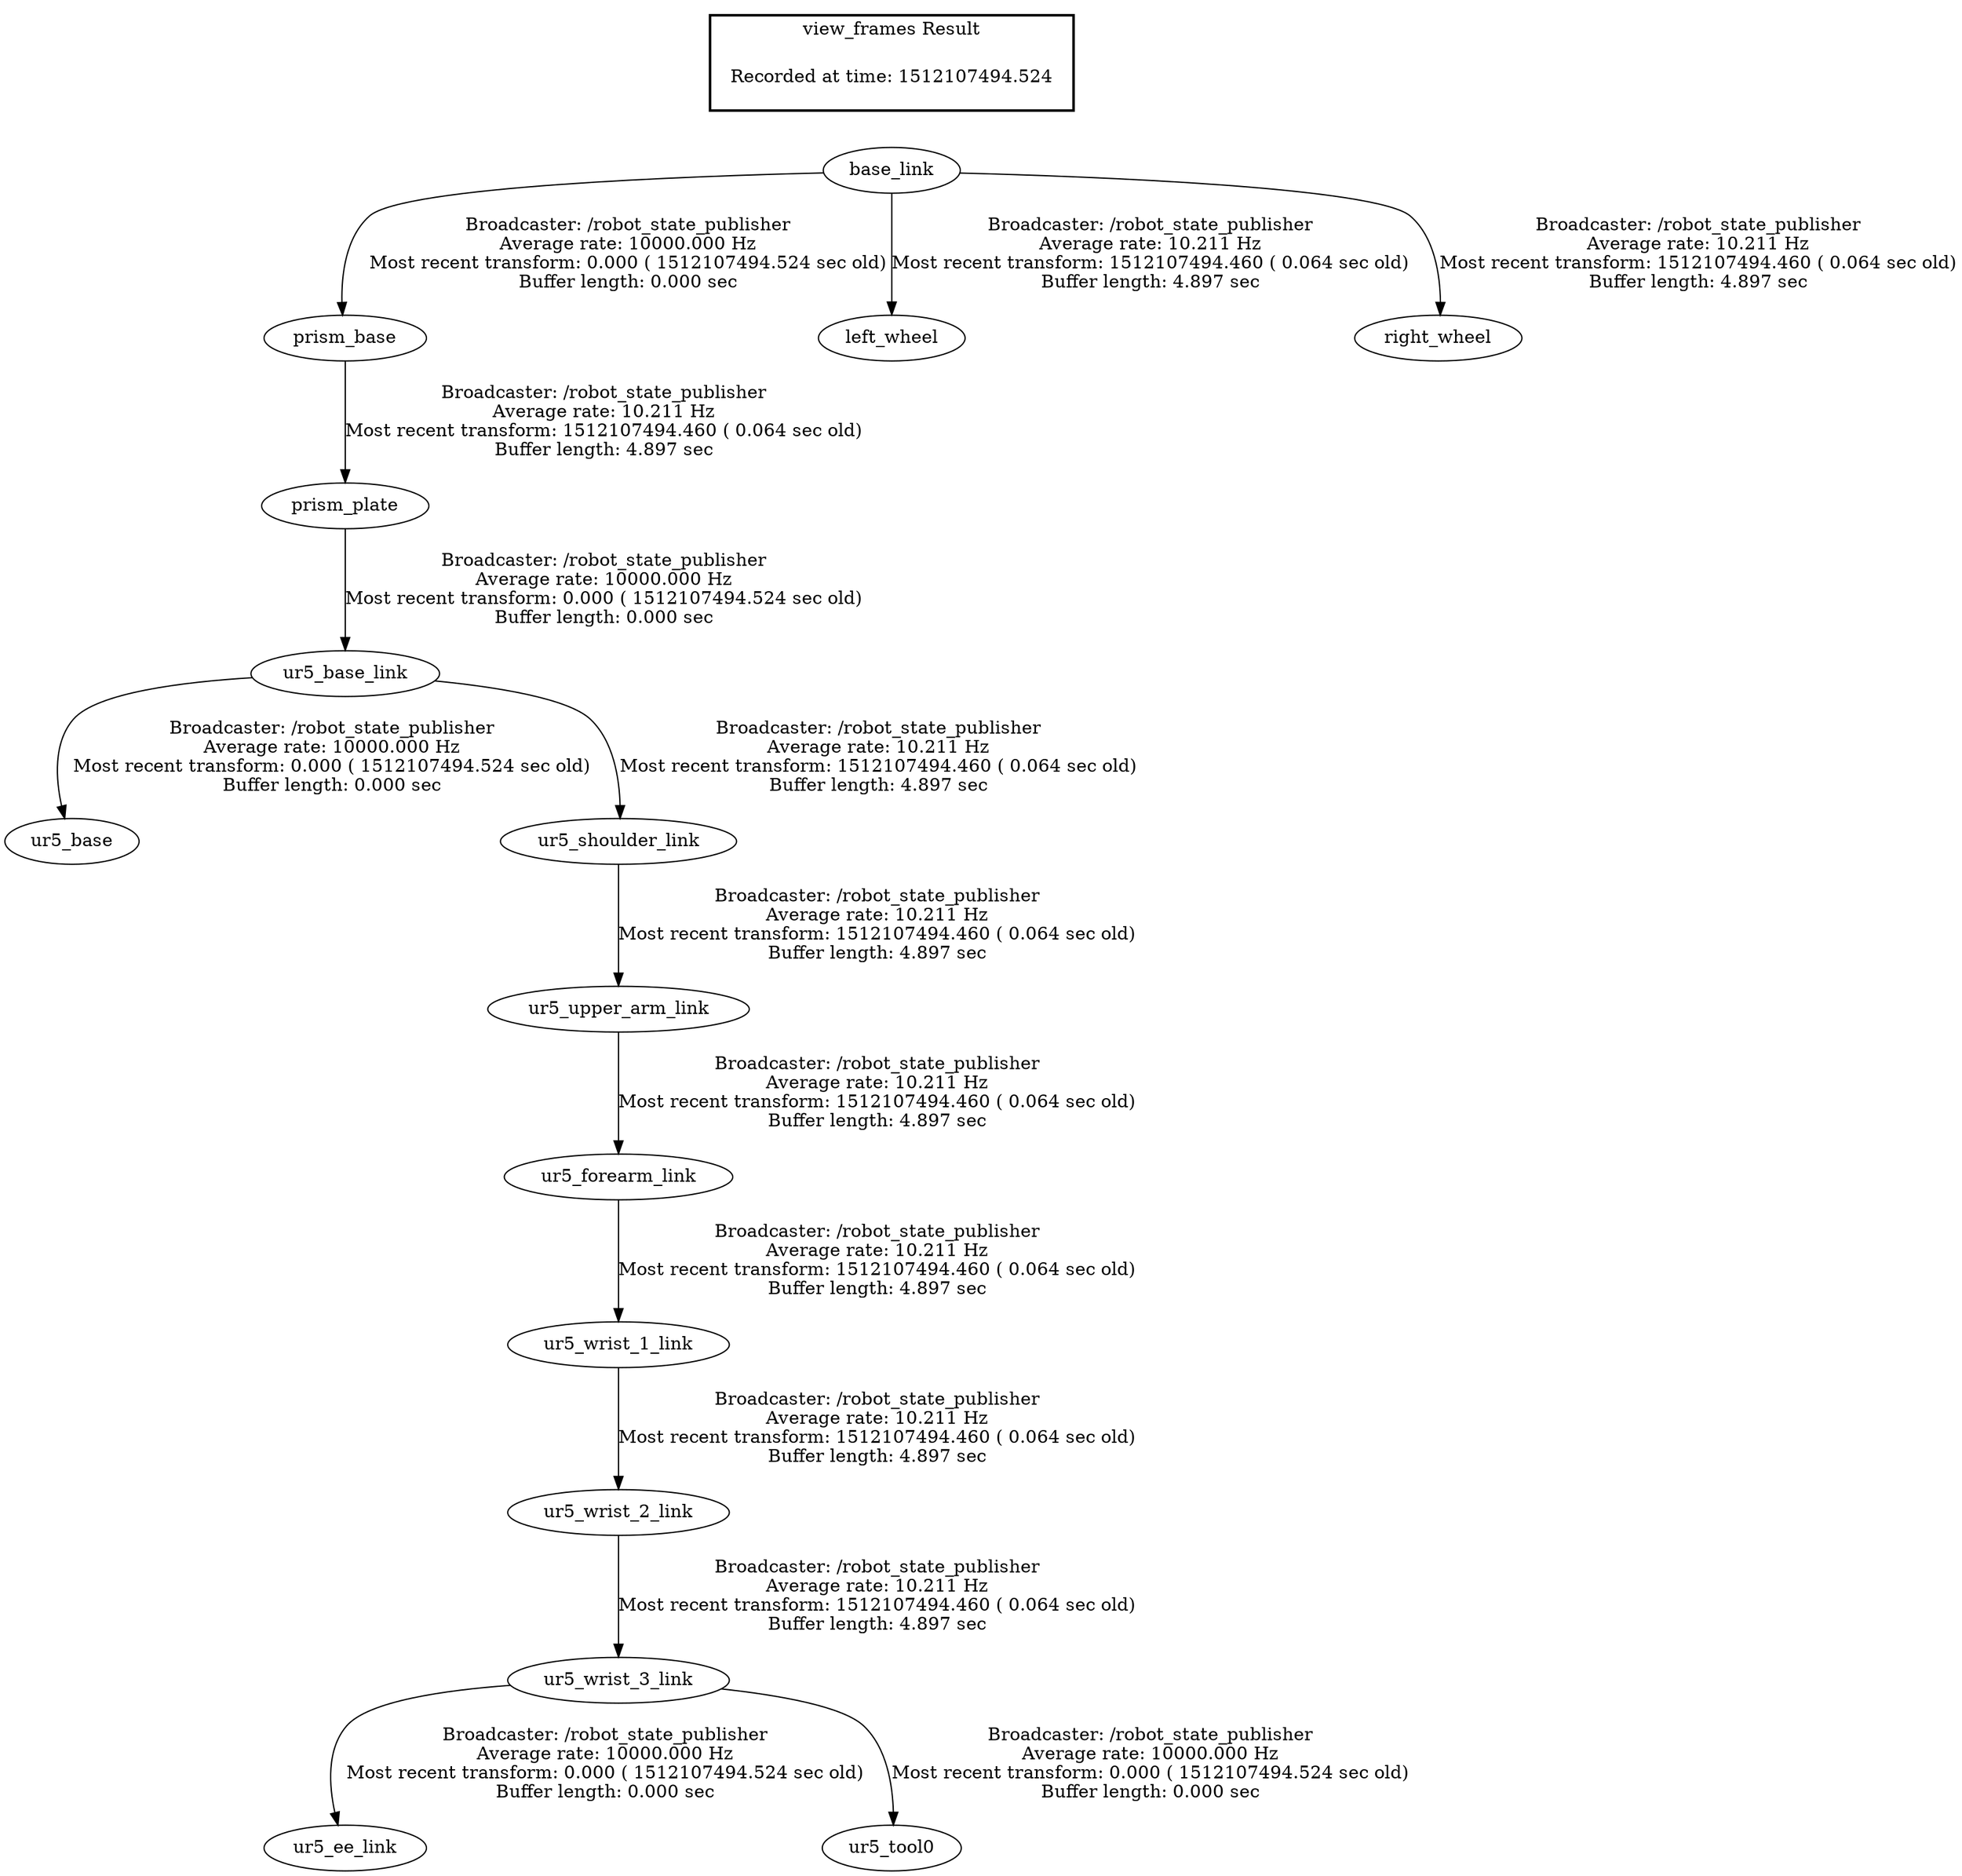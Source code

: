 digraph G {
"base_link" -> "prism_base"[label="Broadcaster: /robot_state_publisher\nAverage rate: 10000.000 Hz\nMost recent transform: 0.000 ( 1512107494.524 sec old)\nBuffer length: 0.000 sec\n"];
"prism_plate" -> "ur5_base_link"[label="Broadcaster: /robot_state_publisher\nAverage rate: 10000.000 Hz\nMost recent transform: 0.000 ( 1512107494.524 sec old)\nBuffer length: 0.000 sec\n"];
"prism_base" -> "prism_plate"[label="Broadcaster: /robot_state_publisher\nAverage rate: 10.211 Hz\nMost recent transform: 1512107494.460 ( 0.064 sec old)\nBuffer length: 4.897 sec\n"];
"ur5_base_link" -> "ur5_base"[label="Broadcaster: /robot_state_publisher\nAverage rate: 10000.000 Hz\nMost recent transform: 0.000 ( 1512107494.524 sec old)\nBuffer length: 0.000 sec\n"];
"ur5_wrist_3_link" -> "ur5_ee_link"[label="Broadcaster: /robot_state_publisher\nAverage rate: 10000.000 Hz\nMost recent transform: 0.000 ( 1512107494.524 sec old)\nBuffer length: 0.000 sec\n"];
"ur5_wrist_2_link" -> "ur5_wrist_3_link"[label="Broadcaster: /robot_state_publisher\nAverage rate: 10.211 Hz\nMost recent transform: 1512107494.460 ( 0.064 sec old)\nBuffer length: 4.897 sec\n"];
"ur5_wrist_3_link" -> "ur5_tool0"[label="Broadcaster: /robot_state_publisher\nAverage rate: 10000.000 Hz\nMost recent transform: 0.000 ( 1512107494.524 sec old)\nBuffer length: 0.000 sec\n"];
"base_link" -> "left_wheel"[label="Broadcaster: /robot_state_publisher\nAverage rate: 10.211 Hz\nMost recent transform: 1512107494.460 ( 0.064 sec old)\nBuffer length: 4.897 sec\n"];
"base_link" -> "right_wheel"[label="Broadcaster: /robot_state_publisher\nAverage rate: 10.211 Hz\nMost recent transform: 1512107494.460 ( 0.064 sec old)\nBuffer length: 4.897 sec\n"];
"ur5_upper_arm_link" -> "ur5_forearm_link"[label="Broadcaster: /robot_state_publisher\nAverage rate: 10.211 Hz\nMost recent transform: 1512107494.460 ( 0.064 sec old)\nBuffer length: 4.897 sec\n"];
"ur5_shoulder_link" -> "ur5_upper_arm_link"[label="Broadcaster: /robot_state_publisher\nAverage rate: 10.211 Hz\nMost recent transform: 1512107494.460 ( 0.064 sec old)\nBuffer length: 4.897 sec\n"];
"ur5_base_link" -> "ur5_shoulder_link"[label="Broadcaster: /robot_state_publisher\nAverage rate: 10.211 Hz\nMost recent transform: 1512107494.460 ( 0.064 sec old)\nBuffer length: 4.897 sec\n"];
"ur5_forearm_link" -> "ur5_wrist_1_link"[label="Broadcaster: /robot_state_publisher\nAverage rate: 10.211 Hz\nMost recent transform: 1512107494.460 ( 0.064 sec old)\nBuffer length: 4.897 sec\n"];
"ur5_wrist_1_link" -> "ur5_wrist_2_link"[label="Broadcaster: /robot_state_publisher\nAverage rate: 10.211 Hz\nMost recent transform: 1512107494.460 ( 0.064 sec old)\nBuffer length: 4.897 sec\n"];
edge [style=invis];
 subgraph cluster_legend { style=bold; color=black; label ="view_frames Result";
"Recorded at time: 1512107494.524"[ shape=plaintext ] ;
 }->"base_link";
}